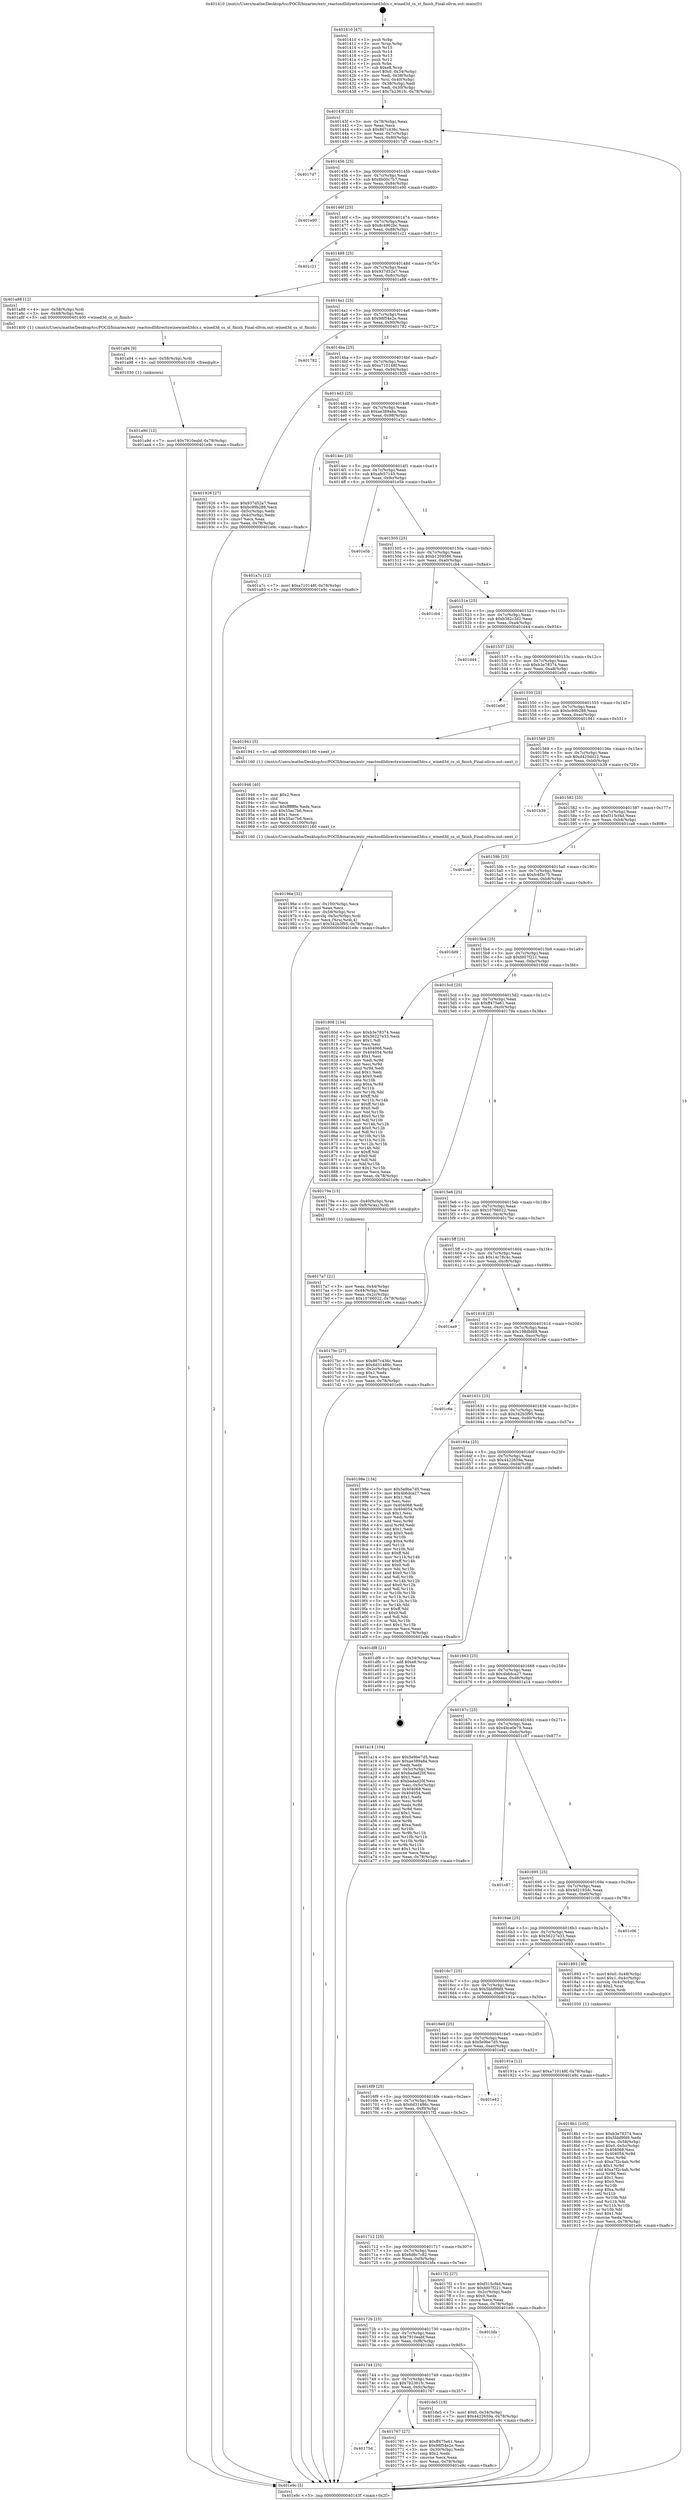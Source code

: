 digraph "0x401410" {
  label = "0x401410 (/mnt/c/Users/mathe/Desktop/tcc/POCII/binaries/extr_reactosdlldirectxwinewined3dcs.c_wined3d_cs_st_finish_Final-ollvm.out::main(0))"
  labelloc = "t"
  node[shape=record]

  Entry [label="",width=0.3,height=0.3,shape=circle,fillcolor=black,style=filled]
  "0x40143f" [label="{
     0x40143f [23]\l
     | [instrs]\l
     &nbsp;&nbsp;0x40143f \<+3\>: mov -0x78(%rbp),%eax\l
     &nbsp;&nbsp;0x401442 \<+2\>: mov %eax,%ecx\l
     &nbsp;&nbsp;0x401444 \<+6\>: sub $0x867c436c,%ecx\l
     &nbsp;&nbsp;0x40144a \<+3\>: mov %eax,-0x7c(%rbp)\l
     &nbsp;&nbsp;0x40144d \<+3\>: mov %ecx,-0x80(%rbp)\l
     &nbsp;&nbsp;0x401450 \<+6\>: je 00000000004017d7 \<main+0x3c7\>\l
  }"]
  "0x4017d7" [label="{
     0x4017d7\l
  }", style=dashed]
  "0x401456" [label="{
     0x401456 [25]\l
     | [instrs]\l
     &nbsp;&nbsp;0x401456 \<+5\>: jmp 000000000040145b \<main+0x4b\>\l
     &nbsp;&nbsp;0x40145b \<+3\>: mov -0x7c(%rbp),%eax\l
     &nbsp;&nbsp;0x40145e \<+5\>: sub $0x8b00c7b7,%eax\l
     &nbsp;&nbsp;0x401463 \<+6\>: mov %eax,-0x84(%rbp)\l
     &nbsp;&nbsp;0x401469 \<+6\>: je 0000000000401e90 \<main+0xa80\>\l
  }"]
  Exit [label="",width=0.3,height=0.3,shape=circle,fillcolor=black,style=filled,peripheries=2]
  "0x401e90" [label="{
     0x401e90\l
  }", style=dashed]
  "0x40146f" [label="{
     0x40146f [25]\l
     | [instrs]\l
     &nbsp;&nbsp;0x40146f \<+5\>: jmp 0000000000401474 \<main+0x64\>\l
     &nbsp;&nbsp;0x401474 \<+3\>: mov -0x7c(%rbp),%eax\l
     &nbsp;&nbsp;0x401477 \<+5\>: sub $0x8c4962bc,%eax\l
     &nbsp;&nbsp;0x40147c \<+6\>: mov %eax,-0x88(%rbp)\l
     &nbsp;&nbsp;0x401482 \<+6\>: je 0000000000401c21 \<main+0x811\>\l
  }"]
  "0x401a9d" [label="{
     0x401a9d [12]\l
     | [instrs]\l
     &nbsp;&nbsp;0x401a9d \<+7\>: movl $0x7910eabf,-0x78(%rbp)\l
     &nbsp;&nbsp;0x401aa4 \<+5\>: jmp 0000000000401e9c \<main+0xa8c\>\l
  }"]
  "0x401c21" [label="{
     0x401c21\l
  }", style=dashed]
  "0x401488" [label="{
     0x401488 [25]\l
     | [instrs]\l
     &nbsp;&nbsp;0x401488 \<+5\>: jmp 000000000040148d \<main+0x7d\>\l
     &nbsp;&nbsp;0x40148d \<+3\>: mov -0x7c(%rbp),%eax\l
     &nbsp;&nbsp;0x401490 \<+5\>: sub $0x937d52a7,%eax\l
     &nbsp;&nbsp;0x401495 \<+6\>: mov %eax,-0x8c(%rbp)\l
     &nbsp;&nbsp;0x40149b \<+6\>: je 0000000000401a88 \<main+0x678\>\l
  }"]
  "0x401a94" [label="{
     0x401a94 [9]\l
     | [instrs]\l
     &nbsp;&nbsp;0x401a94 \<+4\>: mov -0x58(%rbp),%rdi\l
     &nbsp;&nbsp;0x401a98 \<+5\>: call 0000000000401030 \<free@plt\>\l
     | [calls]\l
     &nbsp;&nbsp;0x401030 \{1\} (unknown)\l
  }"]
  "0x401a88" [label="{
     0x401a88 [12]\l
     | [instrs]\l
     &nbsp;&nbsp;0x401a88 \<+4\>: mov -0x58(%rbp),%rdi\l
     &nbsp;&nbsp;0x401a8c \<+3\>: mov -0x48(%rbp),%esi\l
     &nbsp;&nbsp;0x401a8f \<+5\>: call 0000000000401400 \<wined3d_cs_st_finish\>\l
     | [calls]\l
     &nbsp;&nbsp;0x401400 \{1\} (/mnt/c/Users/mathe/Desktop/tcc/POCII/binaries/extr_reactosdlldirectxwinewined3dcs.c_wined3d_cs_st_finish_Final-ollvm.out::wined3d_cs_st_finish)\l
  }"]
  "0x4014a1" [label="{
     0x4014a1 [25]\l
     | [instrs]\l
     &nbsp;&nbsp;0x4014a1 \<+5\>: jmp 00000000004014a6 \<main+0x96\>\l
     &nbsp;&nbsp;0x4014a6 \<+3\>: mov -0x7c(%rbp),%eax\l
     &nbsp;&nbsp;0x4014a9 \<+5\>: sub $0x98f54e2e,%eax\l
     &nbsp;&nbsp;0x4014ae \<+6\>: mov %eax,-0x90(%rbp)\l
     &nbsp;&nbsp;0x4014b4 \<+6\>: je 0000000000401782 \<main+0x372\>\l
  }"]
  "0x40196e" [label="{
     0x40196e [32]\l
     | [instrs]\l
     &nbsp;&nbsp;0x40196e \<+6\>: mov -0x100(%rbp),%ecx\l
     &nbsp;&nbsp;0x401974 \<+3\>: imul %eax,%ecx\l
     &nbsp;&nbsp;0x401977 \<+4\>: mov -0x58(%rbp),%rsi\l
     &nbsp;&nbsp;0x40197b \<+4\>: movslq -0x5c(%rbp),%rdi\l
     &nbsp;&nbsp;0x40197f \<+3\>: mov %ecx,(%rsi,%rdi,4)\l
     &nbsp;&nbsp;0x401982 \<+7\>: movl $0x342b3f95,-0x78(%rbp)\l
     &nbsp;&nbsp;0x401989 \<+5\>: jmp 0000000000401e9c \<main+0xa8c\>\l
  }"]
  "0x401782" [label="{
     0x401782\l
  }", style=dashed]
  "0x4014ba" [label="{
     0x4014ba [25]\l
     | [instrs]\l
     &nbsp;&nbsp;0x4014ba \<+5\>: jmp 00000000004014bf \<main+0xaf\>\l
     &nbsp;&nbsp;0x4014bf \<+3\>: mov -0x7c(%rbp),%eax\l
     &nbsp;&nbsp;0x4014c2 \<+5\>: sub $0xa710148f,%eax\l
     &nbsp;&nbsp;0x4014c7 \<+6\>: mov %eax,-0x94(%rbp)\l
     &nbsp;&nbsp;0x4014cd \<+6\>: je 0000000000401926 \<main+0x516\>\l
  }"]
  "0x401946" [label="{
     0x401946 [40]\l
     | [instrs]\l
     &nbsp;&nbsp;0x401946 \<+5\>: mov $0x2,%ecx\l
     &nbsp;&nbsp;0x40194b \<+1\>: cltd\l
     &nbsp;&nbsp;0x40194c \<+2\>: idiv %ecx\l
     &nbsp;&nbsp;0x40194e \<+6\>: imul $0xfffffffe,%edx,%ecx\l
     &nbsp;&nbsp;0x401954 \<+6\>: sub $0x55ac7b6,%ecx\l
     &nbsp;&nbsp;0x40195a \<+3\>: add $0x1,%ecx\l
     &nbsp;&nbsp;0x40195d \<+6\>: add $0x55ac7b6,%ecx\l
     &nbsp;&nbsp;0x401963 \<+6\>: mov %ecx,-0x100(%rbp)\l
     &nbsp;&nbsp;0x401969 \<+5\>: call 0000000000401160 \<next_i\>\l
     | [calls]\l
     &nbsp;&nbsp;0x401160 \{1\} (/mnt/c/Users/mathe/Desktop/tcc/POCII/binaries/extr_reactosdlldirectxwinewined3dcs.c_wined3d_cs_st_finish_Final-ollvm.out::next_i)\l
  }"]
  "0x401926" [label="{
     0x401926 [27]\l
     | [instrs]\l
     &nbsp;&nbsp;0x401926 \<+5\>: mov $0x937d52a7,%eax\l
     &nbsp;&nbsp;0x40192b \<+5\>: mov $0xbc99b288,%ecx\l
     &nbsp;&nbsp;0x401930 \<+3\>: mov -0x5c(%rbp),%edx\l
     &nbsp;&nbsp;0x401933 \<+3\>: cmp -0x4c(%rbp),%edx\l
     &nbsp;&nbsp;0x401936 \<+3\>: cmovl %ecx,%eax\l
     &nbsp;&nbsp;0x401939 \<+3\>: mov %eax,-0x78(%rbp)\l
     &nbsp;&nbsp;0x40193c \<+5\>: jmp 0000000000401e9c \<main+0xa8c\>\l
  }"]
  "0x4014d3" [label="{
     0x4014d3 [25]\l
     | [instrs]\l
     &nbsp;&nbsp;0x4014d3 \<+5\>: jmp 00000000004014d8 \<main+0xc8\>\l
     &nbsp;&nbsp;0x4014d8 \<+3\>: mov -0x7c(%rbp),%eax\l
     &nbsp;&nbsp;0x4014db \<+5\>: sub $0xae389a8a,%eax\l
     &nbsp;&nbsp;0x4014e0 \<+6\>: mov %eax,-0x98(%rbp)\l
     &nbsp;&nbsp;0x4014e6 \<+6\>: je 0000000000401a7c \<main+0x66c\>\l
  }"]
  "0x4018b1" [label="{
     0x4018b1 [105]\l
     | [instrs]\l
     &nbsp;&nbsp;0x4018b1 \<+5\>: mov $0xb3e78374,%ecx\l
     &nbsp;&nbsp;0x4018b6 \<+5\>: mov $0x5bbf9fd9,%edx\l
     &nbsp;&nbsp;0x4018bb \<+4\>: mov %rax,-0x58(%rbp)\l
     &nbsp;&nbsp;0x4018bf \<+7\>: movl $0x0,-0x5c(%rbp)\l
     &nbsp;&nbsp;0x4018c6 \<+7\>: mov 0x404068,%esi\l
     &nbsp;&nbsp;0x4018cd \<+8\>: mov 0x404054,%r8d\l
     &nbsp;&nbsp;0x4018d5 \<+3\>: mov %esi,%r9d\l
     &nbsp;&nbsp;0x4018d8 \<+7\>: sub $0xa7f2c4ab,%r9d\l
     &nbsp;&nbsp;0x4018df \<+4\>: sub $0x1,%r9d\l
     &nbsp;&nbsp;0x4018e3 \<+7\>: add $0xa7f2c4ab,%r9d\l
     &nbsp;&nbsp;0x4018ea \<+4\>: imul %r9d,%esi\l
     &nbsp;&nbsp;0x4018ee \<+3\>: and $0x1,%esi\l
     &nbsp;&nbsp;0x4018f1 \<+3\>: cmp $0x0,%esi\l
     &nbsp;&nbsp;0x4018f4 \<+4\>: sete %r10b\l
     &nbsp;&nbsp;0x4018f8 \<+4\>: cmp $0xa,%r8d\l
     &nbsp;&nbsp;0x4018fc \<+4\>: setl %r11b\l
     &nbsp;&nbsp;0x401900 \<+3\>: mov %r10b,%bl\l
     &nbsp;&nbsp;0x401903 \<+3\>: and %r11b,%bl\l
     &nbsp;&nbsp;0x401906 \<+3\>: xor %r11b,%r10b\l
     &nbsp;&nbsp;0x401909 \<+3\>: or %r10b,%bl\l
     &nbsp;&nbsp;0x40190c \<+3\>: test $0x1,%bl\l
     &nbsp;&nbsp;0x40190f \<+3\>: cmovne %edx,%ecx\l
     &nbsp;&nbsp;0x401912 \<+3\>: mov %ecx,-0x78(%rbp)\l
     &nbsp;&nbsp;0x401915 \<+5\>: jmp 0000000000401e9c \<main+0xa8c\>\l
  }"]
  "0x401a7c" [label="{
     0x401a7c [12]\l
     | [instrs]\l
     &nbsp;&nbsp;0x401a7c \<+7\>: movl $0xa710148f,-0x78(%rbp)\l
     &nbsp;&nbsp;0x401a83 \<+5\>: jmp 0000000000401e9c \<main+0xa8c\>\l
  }"]
  "0x4014ec" [label="{
     0x4014ec [25]\l
     | [instrs]\l
     &nbsp;&nbsp;0x4014ec \<+5\>: jmp 00000000004014f1 \<main+0xe1\>\l
     &nbsp;&nbsp;0x4014f1 \<+3\>: mov -0x7c(%rbp),%eax\l
     &nbsp;&nbsp;0x4014f4 \<+5\>: sub $0xafe57145,%eax\l
     &nbsp;&nbsp;0x4014f9 \<+6\>: mov %eax,-0x9c(%rbp)\l
     &nbsp;&nbsp;0x4014ff \<+6\>: je 0000000000401e5b \<main+0xa4b\>\l
  }"]
  "0x4017a7" [label="{
     0x4017a7 [21]\l
     | [instrs]\l
     &nbsp;&nbsp;0x4017a7 \<+3\>: mov %eax,-0x44(%rbp)\l
     &nbsp;&nbsp;0x4017aa \<+3\>: mov -0x44(%rbp),%eax\l
     &nbsp;&nbsp;0x4017ad \<+3\>: mov %eax,-0x2c(%rbp)\l
     &nbsp;&nbsp;0x4017b0 \<+7\>: movl $0x10766022,-0x78(%rbp)\l
     &nbsp;&nbsp;0x4017b7 \<+5\>: jmp 0000000000401e9c \<main+0xa8c\>\l
  }"]
  "0x401e5b" [label="{
     0x401e5b\l
  }", style=dashed]
  "0x401505" [label="{
     0x401505 [25]\l
     | [instrs]\l
     &nbsp;&nbsp;0x401505 \<+5\>: jmp 000000000040150a \<main+0xfa\>\l
     &nbsp;&nbsp;0x40150a \<+3\>: mov -0x7c(%rbp),%eax\l
     &nbsp;&nbsp;0x40150d \<+5\>: sub $0xb1209586,%eax\l
     &nbsp;&nbsp;0x401512 \<+6\>: mov %eax,-0xa0(%rbp)\l
     &nbsp;&nbsp;0x401518 \<+6\>: je 0000000000401cb4 \<main+0x8a4\>\l
  }"]
  "0x401410" [label="{
     0x401410 [47]\l
     | [instrs]\l
     &nbsp;&nbsp;0x401410 \<+1\>: push %rbp\l
     &nbsp;&nbsp;0x401411 \<+3\>: mov %rsp,%rbp\l
     &nbsp;&nbsp;0x401414 \<+2\>: push %r15\l
     &nbsp;&nbsp;0x401416 \<+2\>: push %r14\l
     &nbsp;&nbsp;0x401418 \<+2\>: push %r13\l
     &nbsp;&nbsp;0x40141a \<+2\>: push %r12\l
     &nbsp;&nbsp;0x40141c \<+1\>: push %rbx\l
     &nbsp;&nbsp;0x40141d \<+7\>: sub $0xe8,%rsp\l
     &nbsp;&nbsp;0x401424 \<+7\>: movl $0x0,-0x34(%rbp)\l
     &nbsp;&nbsp;0x40142b \<+3\>: mov %edi,-0x38(%rbp)\l
     &nbsp;&nbsp;0x40142e \<+4\>: mov %rsi,-0x40(%rbp)\l
     &nbsp;&nbsp;0x401432 \<+3\>: mov -0x38(%rbp),%edi\l
     &nbsp;&nbsp;0x401435 \<+3\>: mov %edi,-0x30(%rbp)\l
     &nbsp;&nbsp;0x401438 \<+7\>: movl $0x7b2361fc,-0x78(%rbp)\l
  }"]
  "0x401cb4" [label="{
     0x401cb4\l
  }", style=dashed]
  "0x40151e" [label="{
     0x40151e [25]\l
     | [instrs]\l
     &nbsp;&nbsp;0x40151e \<+5\>: jmp 0000000000401523 \<main+0x113\>\l
     &nbsp;&nbsp;0x401523 \<+3\>: mov -0x7c(%rbp),%eax\l
     &nbsp;&nbsp;0x401526 \<+5\>: sub $0xb382c3d2,%eax\l
     &nbsp;&nbsp;0x40152b \<+6\>: mov %eax,-0xa4(%rbp)\l
     &nbsp;&nbsp;0x401531 \<+6\>: je 0000000000401d44 \<main+0x934\>\l
  }"]
  "0x401e9c" [label="{
     0x401e9c [5]\l
     | [instrs]\l
     &nbsp;&nbsp;0x401e9c \<+5\>: jmp 000000000040143f \<main+0x2f\>\l
  }"]
  "0x401d44" [label="{
     0x401d44\l
  }", style=dashed]
  "0x401537" [label="{
     0x401537 [25]\l
     | [instrs]\l
     &nbsp;&nbsp;0x401537 \<+5\>: jmp 000000000040153c \<main+0x12c\>\l
     &nbsp;&nbsp;0x40153c \<+3\>: mov -0x7c(%rbp),%eax\l
     &nbsp;&nbsp;0x40153f \<+5\>: sub $0xb3e78374,%eax\l
     &nbsp;&nbsp;0x401544 \<+6\>: mov %eax,-0xa8(%rbp)\l
     &nbsp;&nbsp;0x40154a \<+6\>: je 0000000000401e0d \<main+0x9fd\>\l
  }"]
  "0x40175d" [label="{
     0x40175d\l
  }", style=dashed]
  "0x401e0d" [label="{
     0x401e0d\l
  }", style=dashed]
  "0x401550" [label="{
     0x401550 [25]\l
     | [instrs]\l
     &nbsp;&nbsp;0x401550 \<+5\>: jmp 0000000000401555 \<main+0x145\>\l
     &nbsp;&nbsp;0x401555 \<+3\>: mov -0x7c(%rbp),%eax\l
     &nbsp;&nbsp;0x401558 \<+5\>: sub $0xbc99b288,%eax\l
     &nbsp;&nbsp;0x40155d \<+6\>: mov %eax,-0xac(%rbp)\l
     &nbsp;&nbsp;0x401563 \<+6\>: je 0000000000401941 \<main+0x531\>\l
  }"]
  "0x401767" [label="{
     0x401767 [27]\l
     | [instrs]\l
     &nbsp;&nbsp;0x401767 \<+5\>: mov $0xff475e61,%eax\l
     &nbsp;&nbsp;0x40176c \<+5\>: mov $0x98f54e2e,%ecx\l
     &nbsp;&nbsp;0x401771 \<+3\>: mov -0x30(%rbp),%edx\l
     &nbsp;&nbsp;0x401774 \<+3\>: cmp $0x2,%edx\l
     &nbsp;&nbsp;0x401777 \<+3\>: cmovne %ecx,%eax\l
     &nbsp;&nbsp;0x40177a \<+3\>: mov %eax,-0x78(%rbp)\l
     &nbsp;&nbsp;0x40177d \<+5\>: jmp 0000000000401e9c \<main+0xa8c\>\l
  }"]
  "0x401941" [label="{
     0x401941 [5]\l
     | [instrs]\l
     &nbsp;&nbsp;0x401941 \<+5\>: call 0000000000401160 \<next_i\>\l
     | [calls]\l
     &nbsp;&nbsp;0x401160 \{1\} (/mnt/c/Users/mathe/Desktop/tcc/POCII/binaries/extr_reactosdlldirectxwinewined3dcs.c_wined3d_cs_st_finish_Final-ollvm.out::next_i)\l
  }"]
  "0x401569" [label="{
     0x401569 [25]\l
     | [instrs]\l
     &nbsp;&nbsp;0x401569 \<+5\>: jmp 000000000040156e \<main+0x15e\>\l
     &nbsp;&nbsp;0x40156e \<+3\>: mov -0x7c(%rbp),%eax\l
     &nbsp;&nbsp;0x401571 \<+5\>: sub $0xd425dd12,%eax\l
     &nbsp;&nbsp;0x401576 \<+6\>: mov %eax,-0xb0(%rbp)\l
     &nbsp;&nbsp;0x40157c \<+6\>: je 0000000000401b39 \<main+0x729\>\l
  }"]
  "0x401744" [label="{
     0x401744 [25]\l
     | [instrs]\l
     &nbsp;&nbsp;0x401744 \<+5\>: jmp 0000000000401749 \<main+0x339\>\l
     &nbsp;&nbsp;0x401749 \<+3\>: mov -0x7c(%rbp),%eax\l
     &nbsp;&nbsp;0x40174c \<+5\>: sub $0x7b2361fc,%eax\l
     &nbsp;&nbsp;0x401751 \<+6\>: mov %eax,-0xfc(%rbp)\l
     &nbsp;&nbsp;0x401757 \<+6\>: je 0000000000401767 \<main+0x357\>\l
  }"]
  "0x401b39" [label="{
     0x401b39\l
  }", style=dashed]
  "0x401582" [label="{
     0x401582 [25]\l
     | [instrs]\l
     &nbsp;&nbsp;0x401582 \<+5\>: jmp 0000000000401587 \<main+0x177\>\l
     &nbsp;&nbsp;0x401587 \<+3\>: mov -0x7c(%rbp),%eax\l
     &nbsp;&nbsp;0x40158a \<+5\>: sub $0xf315cf4d,%eax\l
     &nbsp;&nbsp;0x40158f \<+6\>: mov %eax,-0xb4(%rbp)\l
     &nbsp;&nbsp;0x401595 \<+6\>: je 0000000000401ca8 \<main+0x898\>\l
  }"]
  "0x401de5" [label="{
     0x401de5 [19]\l
     | [instrs]\l
     &nbsp;&nbsp;0x401de5 \<+7\>: movl $0x0,-0x34(%rbp)\l
     &nbsp;&nbsp;0x401dec \<+7\>: movl $0x4422659a,-0x78(%rbp)\l
     &nbsp;&nbsp;0x401df3 \<+5\>: jmp 0000000000401e9c \<main+0xa8c\>\l
  }"]
  "0x401ca8" [label="{
     0x401ca8\l
  }", style=dashed]
  "0x40159b" [label="{
     0x40159b [25]\l
     | [instrs]\l
     &nbsp;&nbsp;0x40159b \<+5\>: jmp 00000000004015a0 \<main+0x190\>\l
     &nbsp;&nbsp;0x4015a0 \<+3\>: mov -0x7c(%rbp),%eax\l
     &nbsp;&nbsp;0x4015a3 \<+5\>: sub $0xfc4f3c75,%eax\l
     &nbsp;&nbsp;0x4015a8 \<+6\>: mov %eax,-0xb8(%rbp)\l
     &nbsp;&nbsp;0x4015ae \<+6\>: je 0000000000401dd9 \<main+0x9c9\>\l
  }"]
  "0x40172b" [label="{
     0x40172b [25]\l
     | [instrs]\l
     &nbsp;&nbsp;0x40172b \<+5\>: jmp 0000000000401730 \<main+0x320\>\l
     &nbsp;&nbsp;0x401730 \<+3\>: mov -0x7c(%rbp),%eax\l
     &nbsp;&nbsp;0x401733 \<+5\>: sub $0x7910eabf,%eax\l
     &nbsp;&nbsp;0x401738 \<+6\>: mov %eax,-0xf8(%rbp)\l
     &nbsp;&nbsp;0x40173e \<+6\>: je 0000000000401de5 \<main+0x9d5\>\l
  }"]
  "0x401dd9" [label="{
     0x401dd9\l
  }", style=dashed]
  "0x4015b4" [label="{
     0x4015b4 [25]\l
     | [instrs]\l
     &nbsp;&nbsp;0x4015b4 \<+5\>: jmp 00000000004015b9 \<main+0x1a9\>\l
     &nbsp;&nbsp;0x4015b9 \<+3\>: mov -0x7c(%rbp),%eax\l
     &nbsp;&nbsp;0x4015bc \<+5\>: sub $0xfd07f221,%eax\l
     &nbsp;&nbsp;0x4015c1 \<+6\>: mov %eax,-0xbc(%rbp)\l
     &nbsp;&nbsp;0x4015c7 \<+6\>: je 000000000040180d \<main+0x3fd\>\l
  }"]
  "0x401bfa" [label="{
     0x401bfa\l
  }", style=dashed]
  "0x40180d" [label="{
     0x40180d [134]\l
     | [instrs]\l
     &nbsp;&nbsp;0x40180d \<+5\>: mov $0xb3e78374,%eax\l
     &nbsp;&nbsp;0x401812 \<+5\>: mov $0x56227e33,%ecx\l
     &nbsp;&nbsp;0x401817 \<+2\>: mov $0x1,%dl\l
     &nbsp;&nbsp;0x401819 \<+2\>: xor %esi,%esi\l
     &nbsp;&nbsp;0x40181b \<+7\>: mov 0x404068,%edi\l
     &nbsp;&nbsp;0x401822 \<+8\>: mov 0x404054,%r8d\l
     &nbsp;&nbsp;0x40182a \<+3\>: sub $0x1,%esi\l
     &nbsp;&nbsp;0x40182d \<+3\>: mov %edi,%r9d\l
     &nbsp;&nbsp;0x401830 \<+3\>: add %esi,%r9d\l
     &nbsp;&nbsp;0x401833 \<+4\>: imul %r9d,%edi\l
     &nbsp;&nbsp;0x401837 \<+3\>: and $0x1,%edi\l
     &nbsp;&nbsp;0x40183a \<+3\>: cmp $0x0,%edi\l
     &nbsp;&nbsp;0x40183d \<+4\>: sete %r10b\l
     &nbsp;&nbsp;0x401841 \<+4\>: cmp $0xa,%r8d\l
     &nbsp;&nbsp;0x401845 \<+4\>: setl %r11b\l
     &nbsp;&nbsp;0x401849 \<+3\>: mov %r10b,%bl\l
     &nbsp;&nbsp;0x40184c \<+3\>: xor $0xff,%bl\l
     &nbsp;&nbsp;0x40184f \<+3\>: mov %r11b,%r14b\l
     &nbsp;&nbsp;0x401852 \<+4\>: xor $0xff,%r14b\l
     &nbsp;&nbsp;0x401856 \<+3\>: xor $0x0,%dl\l
     &nbsp;&nbsp;0x401859 \<+3\>: mov %bl,%r15b\l
     &nbsp;&nbsp;0x40185c \<+4\>: and $0x0,%r15b\l
     &nbsp;&nbsp;0x401860 \<+3\>: and %dl,%r10b\l
     &nbsp;&nbsp;0x401863 \<+3\>: mov %r14b,%r12b\l
     &nbsp;&nbsp;0x401866 \<+4\>: and $0x0,%r12b\l
     &nbsp;&nbsp;0x40186a \<+3\>: and %dl,%r11b\l
     &nbsp;&nbsp;0x40186d \<+3\>: or %r10b,%r15b\l
     &nbsp;&nbsp;0x401870 \<+3\>: or %r11b,%r12b\l
     &nbsp;&nbsp;0x401873 \<+3\>: xor %r12b,%r15b\l
     &nbsp;&nbsp;0x401876 \<+3\>: or %r14b,%bl\l
     &nbsp;&nbsp;0x401879 \<+3\>: xor $0xff,%bl\l
     &nbsp;&nbsp;0x40187c \<+3\>: or $0x0,%dl\l
     &nbsp;&nbsp;0x40187f \<+2\>: and %dl,%bl\l
     &nbsp;&nbsp;0x401881 \<+3\>: or %bl,%r15b\l
     &nbsp;&nbsp;0x401884 \<+4\>: test $0x1,%r15b\l
     &nbsp;&nbsp;0x401888 \<+3\>: cmovne %ecx,%eax\l
     &nbsp;&nbsp;0x40188b \<+3\>: mov %eax,-0x78(%rbp)\l
     &nbsp;&nbsp;0x40188e \<+5\>: jmp 0000000000401e9c \<main+0xa8c\>\l
  }"]
  "0x4015cd" [label="{
     0x4015cd [25]\l
     | [instrs]\l
     &nbsp;&nbsp;0x4015cd \<+5\>: jmp 00000000004015d2 \<main+0x1c2\>\l
     &nbsp;&nbsp;0x4015d2 \<+3\>: mov -0x7c(%rbp),%eax\l
     &nbsp;&nbsp;0x4015d5 \<+5\>: sub $0xff475e61,%eax\l
     &nbsp;&nbsp;0x4015da \<+6\>: mov %eax,-0xc0(%rbp)\l
     &nbsp;&nbsp;0x4015e0 \<+6\>: je 000000000040179a \<main+0x38a\>\l
  }"]
  "0x401712" [label="{
     0x401712 [25]\l
     | [instrs]\l
     &nbsp;&nbsp;0x401712 \<+5\>: jmp 0000000000401717 \<main+0x307\>\l
     &nbsp;&nbsp;0x401717 \<+3\>: mov -0x7c(%rbp),%eax\l
     &nbsp;&nbsp;0x40171a \<+5\>: sub $0x6d6c7c82,%eax\l
     &nbsp;&nbsp;0x40171f \<+6\>: mov %eax,-0xf4(%rbp)\l
     &nbsp;&nbsp;0x401725 \<+6\>: je 0000000000401bfa \<main+0x7ea\>\l
  }"]
  "0x40179a" [label="{
     0x40179a [13]\l
     | [instrs]\l
     &nbsp;&nbsp;0x40179a \<+4\>: mov -0x40(%rbp),%rax\l
     &nbsp;&nbsp;0x40179e \<+4\>: mov 0x8(%rax),%rdi\l
     &nbsp;&nbsp;0x4017a2 \<+5\>: call 0000000000401060 \<atoi@plt\>\l
     | [calls]\l
     &nbsp;&nbsp;0x401060 \{1\} (unknown)\l
  }"]
  "0x4015e6" [label="{
     0x4015e6 [25]\l
     | [instrs]\l
     &nbsp;&nbsp;0x4015e6 \<+5\>: jmp 00000000004015eb \<main+0x1db\>\l
     &nbsp;&nbsp;0x4015eb \<+3\>: mov -0x7c(%rbp),%eax\l
     &nbsp;&nbsp;0x4015ee \<+5\>: sub $0x10766022,%eax\l
     &nbsp;&nbsp;0x4015f3 \<+6\>: mov %eax,-0xc4(%rbp)\l
     &nbsp;&nbsp;0x4015f9 \<+6\>: je 00000000004017bc \<main+0x3ac\>\l
  }"]
  "0x4017f2" [label="{
     0x4017f2 [27]\l
     | [instrs]\l
     &nbsp;&nbsp;0x4017f2 \<+5\>: mov $0xf315cf4d,%eax\l
     &nbsp;&nbsp;0x4017f7 \<+5\>: mov $0xfd07f221,%ecx\l
     &nbsp;&nbsp;0x4017fc \<+3\>: mov -0x2c(%rbp),%edx\l
     &nbsp;&nbsp;0x4017ff \<+3\>: cmp $0x0,%edx\l
     &nbsp;&nbsp;0x401802 \<+3\>: cmove %ecx,%eax\l
     &nbsp;&nbsp;0x401805 \<+3\>: mov %eax,-0x78(%rbp)\l
     &nbsp;&nbsp;0x401808 \<+5\>: jmp 0000000000401e9c \<main+0xa8c\>\l
  }"]
  "0x4017bc" [label="{
     0x4017bc [27]\l
     | [instrs]\l
     &nbsp;&nbsp;0x4017bc \<+5\>: mov $0x867c436c,%eax\l
     &nbsp;&nbsp;0x4017c1 \<+5\>: mov $0x6d31486c,%ecx\l
     &nbsp;&nbsp;0x4017c6 \<+3\>: mov -0x2c(%rbp),%edx\l
     &nbsp;&nbsp;0x4017c9 \<+3\>: cmp $0x1,%edx\l
     &nbsp;&nbsp;0x4017cc \<+3\>: cmovl %ecx,%eax\l
     &nbsp;&nbsp;0x4017cf \<+3\>: mov %eax,-0x78(%rbp)\l
     &nbsp;&nbsp;0x4017d2 \<+5\>: jmp 0000000000401e9c \<main+0xa8c\>\l
  }"]
  "0x4015ff" [label="{
     0x4015ff [25]\l
     | [instrs]\l
     &nbsp;&nbsp;0x4015ff \<+5\>: jmp 0000000000401604 \<main+0x1f4\>\l
     &nbsp;&nbsp;0x401604 \<+3\>: mov -0x7c(%rbp),%eax\l
     &nbsp;&nbsp;0x401607 \<+5\>: sub $0x14c78c4c,%eax\l
     &nbsp;&nbsp;0x40160c \<+6\>: mov %eax,-0xc8(%rbp)\l
     &nbsp;&nbsp;0x401612 \<+6\>: je 0000000000401aa9 \<main+0x699\>\l
  }"]
  "0x4016f9" [label="{
     0x4016f9 [25]\l
     | [instrs]\l
     &nbsp;&nbsp;0x4016f9 \<+5\>: jmp 00000000004016fe \<main+0x2ee\>\l
     &nbsp;&nbsp;0x4016fe \<+3\>: mov -0x7c(%rbp),%eax\l
     &nbsp;&nbsp;0x401701 \<+5\>: sub $0x6d31486c,%eax\l
     &nbsp;&nbsp;0x401706 \<+6\>: mov %eax,-0xf0(%rbp)\l
     &nbsp;&nbsp;0x40170c \<+6\>: je 00000000004017f2 \<main+0x3e2\>\l
  }"]
  "0x401aa9" [label="{
     0x401aa9\l
  }", style=dashed]
  "0x401618" [label="{
     0x401618 [25]\l
     | [instrs]\l
     &nbsp;&nbsp;0x401618 \<+5\>: jmp 000000000040161d \<main+0x20d\>\l
     &nbsp;&nbsp;0x40161d \<+3\>: mov -0x7c(%rbp),%eax\l
     &nbsp;&nbsp;0x401620 \<+5\>: sub $0x198dbfd9,%eax\l
     &nbsp;&nbsp;0x401625 \<+6\>: mov %eax,-0xcc(%rbp)\l
     &nbsp;&nbsp;0x40162b \<+6\>: je 0000000000401c6e \<main+0x85e\>\l
  }"]
  "0x401e42" [label="{
     0x401e42\l
  }", style=dashed]
  "0x401c6e" [label="{
     0x401c6e\l
  }", style=dashed]
  "0x401631" [label="{
     0x401631 [25]\l
     | [instrs]\l
     &nbsp;&nbsp;0x401631 \<+5\>: jmp 0000000000401636 \<main+0x226\>\l
     &nbsp;&nbsp;0x401636 \<+3\>: mov -0x7c(%rbp),%eax\l
     &nbsp;&nbsp;0x401639 \<+5\>: sub $0x342b3f95,%eax\l
     &nbsp;&nbsp;0x40163e \<+6\>: mov %eax,-0xd0(%rbp)\l
     &nbsp;&nbsp;0x401644 \<+6\>: je 000000000040198e \<main+0x57e\>\l
  }"]
  "0x4016e0" [label="{
     0x4016e0 [25]\l
     | [instrs]\l
     &nbsp;&nbsp;0x4016e0 \<+5\>: jmp 00000000004016e5 \<main+0x2d5\>\l
     &nbsp;&nbsp;0x4016e5 \<+3\>: mov -0x7c(%rbp),%eax\l
     &nbsp;&nbsp;0x4016e8 \<+5\>: sub $0x5e9be7d5,%eax\l
     &nbsp;&nbsp;0x4016ed \<+6\>: mov %eax,-0xec(%rbp)\l
     &nbsp;&nbsp;0x4016f3 \<+6\>: je 0000000000401e42 \<main+0xa32\>\l
  }"]
  "0x40198e" [label="{
     0x40198e [134]\l
     | [instrs]\l
     &nbsp;&nbsp;0x40198e \<+5\>: mov $0x5e9be7d5,%eax\l
     &nbsp;&nbsp;0x401993 \<+5\>: mov $0x4b6dca27,%ecx\l
     &nbsp;&nbsp;0x401998 \<+2\>: mov $0x1,%dl\l
     &nbsp;&nbsp;0x40199a \<+2\>: xor %esi,%esi\l
     &nbsp;&nbsp;0x40199c \<+7\>: mov 0x404068,%edi\l
     &nbsp;&nbsp;0x4019a3 \<+8\>: mov 0x404054,%r8d\l
     &nbsp;&nbsp;0x4019ab \<+3\>: sub $0x1,%esi\l
     &nbsp;&nbsp;0x4019ae \<+3\>: mov %edi,%r9d\l
     &nbsp;&nbsp;0x4019b1 \<+3\>: add %esi,%r9d\l
     &nbsp;&nbsp;0x4019b4 \<+4\>: imul %r9d,%edi\l
     &nbsp;&nbsp;0x4019b8 \<+3\>: and $0x1,%edi\l
     &nbsp;&nbsp;0x4019bb \<+3\>: cmp $0x0,%edi\l
     &nbsp;&nbsp;0x4019be \<+4\>: sete %r10b\l
     &nbsp;&nbsp;0x4019c2 \<+4\>: cmp $0xa,%r8d\l
     &nbsp;&nbsp;0x4019c6 \<+4\>: setl %r11b\l
     &nbsp;&nbsp;0x4019ca \<+3\>: mov %r10b,%bl\l
     &nbsp;&nbsp;0x4019cd \<+3\>: xor $0xff,%bl\l
     &nbsp;&nbsp;0x4019d0 \<+3\>: mov %r11b,%r14b\l
     &nbsp;&nbsp;0x4019d3 \<+4\>: xor $0xff,%r14b\l
     &nbsp;&nbsp;0x4019d7 \<+3\>: xor $0x0,%dl\l
     &nbsp;&nbsp;0x4019da \<+3\>: mov %bl,%r15b\l
     &nbsp;&nbsp;0x4019dd \<+4\>: and $0x0,%r15b\l
     &nbsp;&nbsp;0x4019e1 \<+3\>: and %dl,%r10b\l
     &nbsp;&nbsp;0x4019e4 \<+3\>: mov %r14b,%r12b\l
     &nbsp;&nbsp;0x4019e7 \<+4\>: and $0x0,%r12b\l
     &nbsp;&nbsp;0x4019eb \<+3\>: and %dl,%r11b\l
     &nbsp;&nbsp;0x4019ee \<+3\>: or %r10b,%r15b\l
     &nbsp;&nbsp;0x4019f1 \<+3\>: or %r11b,%r12b\l
     &nbsp;&nbsp;0x4019f4 \<+3\>: xor %r12b,%r15b\l
     &nbsp;&nbsp;0x4019f7 \<+3\>: or %r14b,%bl\l
     &nbsp;&nbsp;0x4019fa \<+3\>: xor $0xff,%bl\l
     &nbsp;&nbsp;0x4019fd \<+3\>: or $0x0,%dl\l
     &nbsp;&nbsp;0x401a00 \<+2\>: and %dl,%bl\l
     &nbsp;&nbsp;0x401a02 \<+3\>: or %bl,%r15b\l
     &nbsp;&nbsp;0x401a05 \<+4\>: test $0x1,%r15b\l
     &nbsp;&nbsp;0x401a09 \<+3\>: cmovne %ecx,%eax\l
     &nbsp;&nbsp;0x401a0c \<+3\>: mov %eax,-0x78(%rbp)\l
     &nbsp;&nbsp;0x401a0f \<+5\>: jmp 0000000000401e9c \<main+0xa8c\>\l
  }"]
  "0x40164a" [label="{
     0x40164a [25]\l
     | [instrs]\l
     &nbsp;&nbsp;0x40164a \<+5\>: jmp 000000000040164f \<main+0x23f\>\l
     &nbsp;&nbsp;0x40164f \<+3\>: mov -0x7c(%rbp),%eax\l
     &nbsp;&nbsp;0x401652 \<+5\>: sub $0x4422659a,%eax\l
     &nbsp;&nbsp;0x401657 \<+6\>: mov %eax,-0xd4(%rbp)\l
     &nbsp;&nbsp;0x40165d \<+6\>: je 0000000000401df8 \<main+0x9e8\>\l
  }"]
  "0x40191a" [label="{
     0x40191a [12]\l
     | [instrs]\l
     &nbsp;&nbsp;0x40191a \<+7\>: movl $0xa710148f,-0x78(%rbp)\l
     &nbsp;&nbsp;0x401921 \<+5\>: jmp 0000000000401e9c \<main+0xa8c\>\l
  }"]
  "0x401df8" [label="{
     0x401df8 [21]\l
     | [instrs]\l
     &nbsp;&nbsp;0x401df8 \<+3\>: mov -0x34(%rbp),%eax\l
     &nbsp;&nbsp;0x401dfb \<+7\>: add $0xe8,%rsp\l
     &nbsp;&nbsp;0x401e02 \<+1\>: pop %rbx\l
     &nbsp;&nbsp;0x401e03 \<+2\>: pop %r12\l
     &nbsp;&nbsp;0x401e05 \<+2\>: pop %r13\l
     &nbsp;&nbsp;0x401e07 \<+2\>: pop %r14\l
     &nbsp;&nbsp;0x401e09 \<+2\>: pop %r15\l
     &nbsp;&nbsp;0x401e0b \<+1\>: pop %rbp\l
     &nbsp;&nbsp;0x401e0c \<+1\>: ret\l
  }"]
  "0x401663" [label="{
     0x401663 [25]\l
     | [instrs]\l
     &nbsp;&nbsp;0x401663 \<+5\>: jmp 0000000000401668 \<main+0x258\>\l
     &nbsp;&nbsp;0x401668 \<+3\>: mov -0x7c(%rbp),%eax\l
     &nbsp;&nbsp;0x40166b \<+5\>: sub $0x4b6dca27,%eax\l
     &nbsp;&nbsp;0x401670 \<+6\>: mov %eax,-0xd8(%rbp)\l
     &nbsp;&nbsp;0x401676 \<+6\>: je 0000000000401a14 \<main+0x604\>\l
  }"]
  "0x4016c7" [label="{
     0x4016c7 [25]\l
     | [instrs]\l
     &nbsp;&nbsp;0x4016c7 \<+5\>: jmp 00000000004016cc \<main+0x2bc\>\l
     &nbsp;&nbsp;0x4016cc \<+3\>: mov -0x7c(%rbp),%eax\l
     &nbsp;&nbsp;0x4016cf \<+5\>: sub $0x5bbf9fd9,%eax\l
     &nbsp;&nbsp;0x4016d4 \<+6\>: mov %eax,-0xe8(%rbp)\l
     &nbsp;&nbsp;0x4016da \<+6\>: je 000000000040191a \<main+0x50a\>\l
  }"]
  "0x401a14" [label="{
     0x401a14 [104]\l
     | [instrs]\l
     &nbsp;&nbsp;0x401a14 \<+5\>: mov $0x5e9be7d5,%eax\l
     &nbsp;&nbsp;0x401a19 \<+5\>: mov $0xae389a8a,%ecx\l
     &nbsp;&nbsp;0x401a1e \<+2\>: xor %edx,%edx\l
     &nbsp;&nbsp;0x401a20 \<+3\>: mov -0x5c(%rbp),%esi\l
     &nbsp;&nbsp;0x401a23 \<+6\>: add $0xbadad20f,%esi\l
     &nbsp;&nbsp;0x401a29 \<+3\>: add $0x1,%esi\l
     &nbsp;&nbsp;0x401a2c \<+6\>: sub $0xbadad20f,%esi\l
     &nbsp;&nbsp;0x401a32 \<+3\>: mov %esi,-0x5c(%rbp)\l
     &nbsp;&nbsp;0x401a35 \<+7\>: mov 0x404068,%esi\l
     &nbsp;&nbsp;0x401a3c \<+7\>: mov 0x404054,%edi\l
     &nbsp;&nbsp;0x401a43 \<+3\>: sub $0x1,%edx\l
     &nbsp;&nbsp;0x401a46 \<+3\>: mov %esi,%r8d\l
     &nbsp;&nbsp;0x401a49 \<+3\>: add %edx,%r8d\l
     &nbsp;&nbsp;0x401a4c \<+4\>: imul %r8d,%esi\l
     &nbsp;&nbsp;0x401a50 \<+3\>: and $0x1,%esi\l
     &nbsp;&nbsp;0x401a53 \<+3\>: cmp $0x0,%esi\l
     &nbsp;&nbsp;0x401a56 \<+4\>: sete %r9b\l
     &nbsp;&nbsp;0x401a5a \<+3\>: cmp $0xa,%edi\l
     &nbsp;&nbsp;0x401a5d \<+4\>: setl %r10b\l
     &nbsp;&nbsp;0x401a61 \<+3\>: mov %r9b,%r11b\l
     &nbsp;&nbsp;0x401a64 \<+3\>: and %r10b,%r11b\l
     &nbsp;&nbsp;0x401a67 \<+3\>: xor %r10b,%r9b\l
     &nbsp;&nbsp;0x401a6a \<+3\>: or %r9b,%r11b\l
     &nbsp;&nbsp;0x401a6d \<+4\>: test $0x1,%r11b\l
     &nbsp;&nbsp;0x401a71 \<+3\>: cmovne %ecx,%eax\l
     &nbsp;&nbsp;0x401a74 \<+3\>: mov %eax,-0x78(%rbp)\l
     &nbsp;&nbsp;0x401a77 \<+5\>: jmp 0000000000401e9c \<main+0xa8c\>\l
  }"]
  "0x40167c" [label="{
     0x40167c [25]\l
     | [instrs]\l
     &nbsp;&nbsp;0x40167c \<+5\>: jmp 0000000000401681 \<main+0x271\>\l
     &nbsp;&nbsp;0x401681 \<+3\>: mov -0x7c(%rbp),%eax\l
     &nbsp;&nbsp;0x401684 \<+5\>: sub $0x4bce0e79,%eax\l
     &nbsp;&nbsp;0x401689 \<+6\>: mov %eax,-0xdc(%rbp)\l
     &nbsp;&nbsp;0x40168f \<+6\>: je 0000000000401c87 \<main+0x877\>\l
  }"]
  "0x401893" [label="{
     0x401893 [30]\l
     | [instrs]\l
     &nbsp;&nbsp;0x401893 \<+7\>: movl $0x0,-0x48(%rbp)\l
     &nbsp;&nbsp;0x40189a \<+7\>: movl $0x1,-0x4c(%rbp)\l
     &nbsp;&nbsp;0x4018a1 \<+4\>: movslq -0x4c(%rbp),%rax\l
     &nbsp;&nbsp;0x4018a5 \<+4\>: shl $0x2,%rax\l
     &nbsp;&nbsp;0x4018a9 \<+3\>: mov %rax,%rdi\l
     &nbsp;&nbsp;0x4018ac \<+5\>: call 0000000000401050 \<malloc@plt\>\l
     | [calls]\l
     &nbsp;&nbsp;0x401050 \{1\} (unknown)\l
  }"]
  "0x401c87" [label="{
     0x401c87\l
  }", style=dashed]
  "0x401695" [label="{
     0x401695 [25]\l
     | [instrs]\l
     &nbsp;&nbsp;0x401695 \<+5\>: jmp 000000000040169a \<main+0x28a\>\l
     &nbsp;&nbsp;0x40169a \<+3\>: mov -0x7c(%rbp),%eax\l
     &nbsp;&nbsp;0x40169d \<+5\>: sub $0x4d2193dc,%eax\l
     &nbsp;&nbsp;0x4016a2 \<+6\>: mov %eax,-0xe0(%rbp)\l
     &nbsp;&nbsp;0x4016a8 \<+6\>: je 0000000000401c06 \<main+0x7f6\>\l
  }"]
  "0x4016ae" [label="{
     0x4016ae [25]\l
     | [instrs]\l
     &nbsp;&nbsp;0x4016ae \<+5\>: jmp 00000000004016b3 \<main+0x2a3\>\l
     &nbsp;&nbsp;0x4016b3 \<+3\>: mov -0x7c(%rbp),%eax\l
     &nbsp;&nbsp;0x4016b6 \<+5\>: sub $0x56227e33,%eax\l
     &nbsp;&nbsp;0x4016bb \<+6\>: mov %eax,-0xe4(%rbp)\l
     &nbsp;&nbsp;0x4016c1 \<+6\>: je 0000000000401893 \<main+0x483\>\l
  }"]
  "0x401c06" [label="{
     0x401c06\l
  }", style=dashed]
  Entry -> "0x401410" [label=" 1"]
  "0x40143f" -> "0x4017d7" [label=" 0"]
  "0x40143f" -> "0x401456" [label=" 16"]
  "0x401df8" -> Exit [label=" 1"]
  "0x401456" -> "0x401e90" [label=" 0"]
  "0x401456" -> "0x40146f" [label=" 16"]
  "0x401de5" -> "0x401e9c" [label=" 1"]
  "0x40146f" -> "0x401c21" [label=" 0"]
  "0x40146f" -> "0x401488" [label=" 16"]
  "0x401a9d" -> "0x401e9c" [label=" 1"]
  "0x401488" -> "0x401a88" [label=" 1"]
  "0x401488" -> "0x4014a1" [label=" 15"]
  "0x401a94" -> "0x401a9d" [label=" 1"]
  "0x4014a1" -> "0x401782" [label=" 0"]
  "0x4014a1" -> "0x4014ba" [label=" 15"]
  "0x401a88" -> "0x401a94" [label=" 1"]
  "0x4014ba" -> "0x401926" [label=" 2"]
  "0x4014ba" -> "0x4014d3" [label=" 13"]
  "0x401a7c" -> "0x401e9c" [label=" 1"]
  "0x4014d3" -> "0x401a7c" [label=" 1"]
  "0x4014d3" -> "0x4014ec" [label=" 12"]
  "0x401a14" -> "0x401e9c" [label=" 1"]
  "0x4014ec" -> "0x401e5b" [label=" 0"]
  "0x4014ec" -> "0x401505" [label=" 12"]
  "0x40198e" -> "0x401e9c" [label=" 1"]
  "0x401505" -> "0x401cb4" [label=" 0"]
  "0x401505" -> "0x40151e" [label=" 12"]
  "0x40196e" -> "0x401e9c" [label=" 1"]
  "0x40151e" -> "0x401d44" [label=" 0"]
  "0x40151e" -> "0x401537" [label=" 12"]
  "0x401946" -> "0x40196e" [label=" 1"]
  "0x401537" -> "0x401e0d" [label=" 0"]
  "0x401537" -> "0x401550" [label=" 12"]
  "0x401941" -> "0x401946" [label=" 1"]
  "0x401550" -> "0x401941" [label=" 1"]
  "0x401550" -> "0x401569" [label=" 11"]
  "0x401926" -> "0x401e9c" [label=" 2"]
  "0x401569" -> "0x401b39" [label=" 0"]
  "0x401569" -> "0x401582" [label=" 11"]
  "0x4018b1" -> "0x401e9c" [label=" 1"]
  "0x401582" -> "0x401ca8" [label=" 0"]
  "0x401582" -> "0x40159b" [label=" 11"]
  "0x401893" -> "0x4018b1" [label=" 1"]
  "0x40159b" -> "0x401dd9" [label=" 0"]
  "0x40159b" -> "0x4015b4" [label=" 11"]
  "0x4017f2" -> "0x401e9c" [label=" 1"]
  "0x4015b4" -> "0x40180d" [label=" 1"]
  "0x4015b4" -> "0x4015cd" [label=" 10"]
  "0x4017bc" -> "0x401e9c" [label=" 1"]
  "0x4015cd" -> "0x40179a" [label=" 1"]
  "0x4015cd" -> "0x4015e6" [label=" 9"]
  "0x40179a" -> "0x4017a7" [label=" 1"]
  "0x4015e6" -> "0x4017bc" [label=" 1"]
  "0x4015e6" -> "0x4015ff" [label=" 8"]
  "0x401e9c" -> "0x40143f" [label=" 15"]
  "0x4015ff" -> "0x401aa9" [label=" 0"]
  "0x4015ff" -> "0x401618" [label=" 8"]
  "0x401767" -> "0x401e9c" [label=" 1"]
  "0x401618" -> "0x401c6e" [label=" 0"]
  "0x401618" -> "0x401631" [label=" 8"]
  "0x401744" -> "0x40175d" [label=" 0"]
  "0x401631" -> "0x40198e" [label=" 1"]
  "0x401631" -> "0x40164a" [label=" 7"]
  "0x40191a" -> "0x401e9c" [label=" 1"]
  "0x40164a" -> "0x401df8" [label=" 1"]
  "0x40164a" -> "0x401663" [label=" 6"]
  "0x40172b" -> "0x401744" [label=" 1"]
  "0x401663" -> "0x401a14" [label=" 1"]
  "0x401663" -> "0x40167c" [label=" 5"]
  "0x40180d" -> "0x401e9c" [label=" 1"]
  "0x40167c" -> "0x401c87" [label=" 0"]
  "0x40167c" -> "0x401695" [label=" 5"]
  "0x401712" -> "0x40172b" [label=" 2"]
  "0x401695" -> "0x401c06" [label=" 0"]
  "0x401695" -> "0x4016ae" [label=" 5"]
  "0x401712" -> "0x401bfa" [label=" 0"]
  "0x4016ae" -> "0x401893" [label=" 1"]
  "0x4016ae" -> "0x4016c7" [label=" 4"]
  "0x40172b" -> "0x401de5" [label=" 1"]
  "0x4016c7" -> "0x40191a" [label=" 1"]
  "0x4016c7" -> "0x4016e0" [label=" 3"]
  "0x401744" -> "0x401767" [label=" 1"]
  "0x4016e0" -> "0x401e42" [label=" 0"]
  "0x4016e0" -> "0x4016f9" [label=" 3"]
  "0x401410" -> "0x40143f" [label=" 1"]
  "0x4016f9" -> "0x4017f2" [label=" 1"]
  "0x4016f9" -> "0x401712" [label=" 2"]
  "0x4017a7" -> "0x401e9c" [label=" 1"]
}
